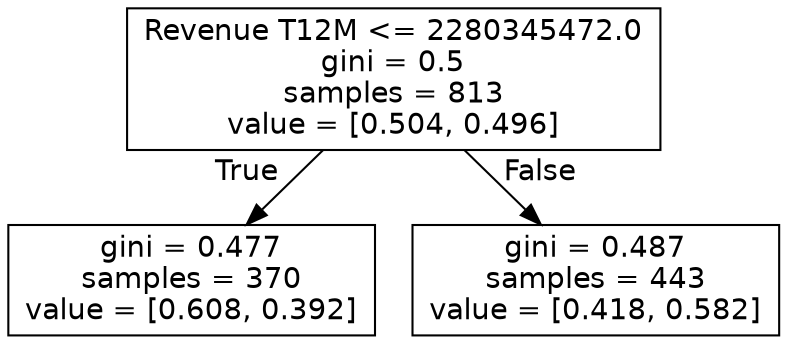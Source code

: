 digraph Tree {
node [shape=box, style="filled", color="black", fontname="helvetica"] ;
edge [fontname="helvetica"] ;
0 [label="Revenue T12M <= 2280345472.0\ngini = 0.5\nsamples = 813\nvalue = [0.504, 0.496]", fillcolor="#ffffff"] ;
1 [label="gini = 0.477\nsamples = 370\nvalue = [0.608, 0.392]", fillcolor="#ffffff"] ;
0 -> 1 [labeldistance=2.5, labelangle=45, headlabel="True"] ;
2 [label="gini = 0.487\nsamples = 443\nvalue = [0.418, 0.582]", fillcolor="#ffffff"] ;
0 -> 2 [labeldistance=2.5, labelangle=-45, headlabel="False"] ;
}